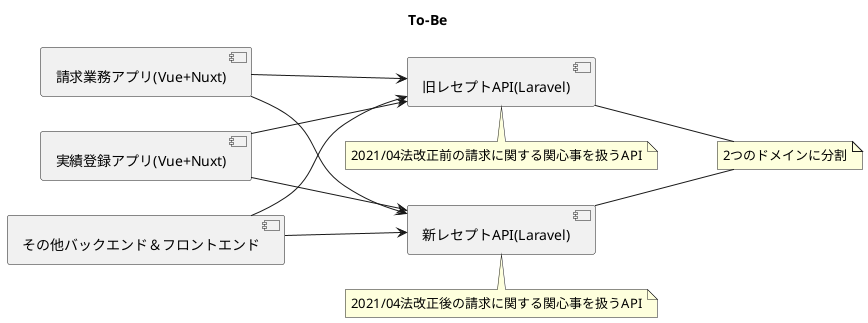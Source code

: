 @startuml to-be
title To-Be

left to right direction

[請求業務アプリ(Vue+Nuxt)] as bill_ui
[実績登録アプリ(Vue+Nuxt)] as scheduler
[その他バックエンド＆フロントエンド] as other
[旧レセプトAPI(Laravel)] as rezept_master_201804
[新レセプトAPI(Laravel)] as rezept_master_202104

bill_ui --> rezept_master_201804
scheduler --> rezept_master_201804
other --> rezept_master_201804
bill_ui --> rezept_master_202104
scheduler --> rezept_master_202104
other --> rezept_master_202104

note bottom of rezept_master_201804
    2021/04法改正前の請求に関する関心事を扱うAPI
end note

note bottom of rezept_master_202104
    2021/04法改正後の請求に関する関心事を扱うAPI
end note

note "2つのドメインに分割" as note_sparate_domain

rezept_master_201804 -- note_sparate_domain
rezept_master_202104 -- note_sparate_domain

@enduml